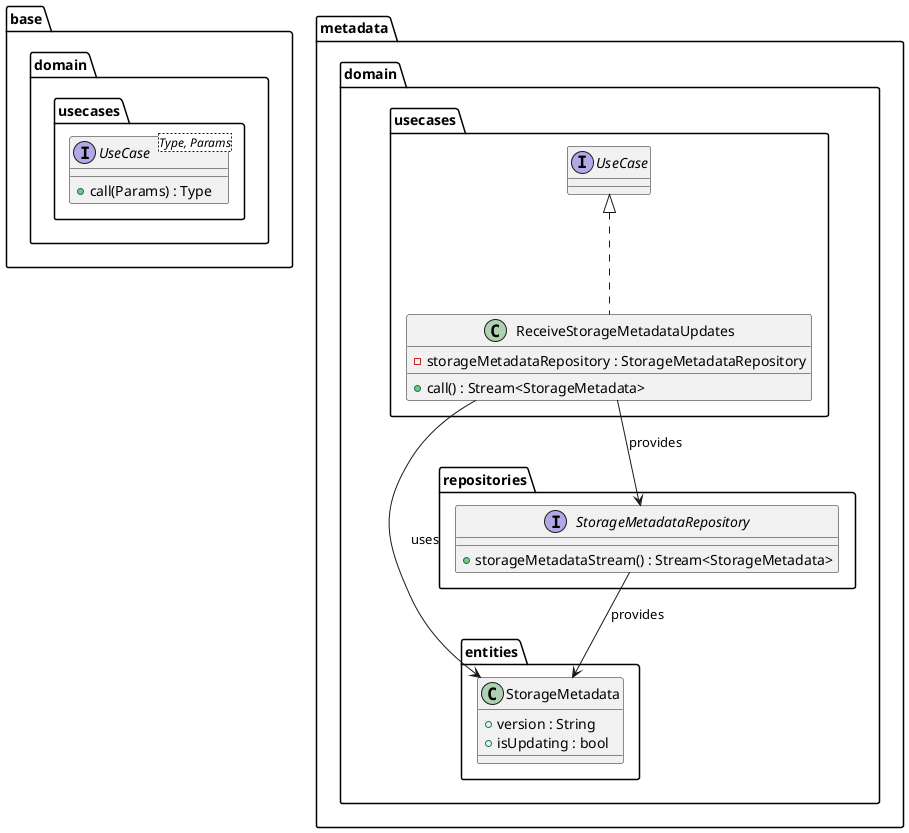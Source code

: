 @startuml metadata_domain_class_diagram

package base.domain.usecases {
    interface UseCase<Type, Params> {
        + call(Params) : Type
    }
}

package metadata.domain {
    package entities {
        class StorageMetadata {
            + version : String
            + isUpdating : bool
        }
    }

    package repositories {
        interface StorageMetadataRepository {
            + storageMetadataStream() : Stream<StorageMetadata>
        }
    }

    package usecases {
        class ReceiveStorageMetadataUpdates implements UseCase {
            - storageMetadataRepository : StorageMetadataRepository
            + call() : Stream<StorageMetadata>
        }
    }

}

ReceiveStorageMetadataUpdates --> StorageMetadataRepository : provides
StorageMetadataRepository --> StorageMetadata : provides
ReceiveStorageMetadataUpdates --> StorageMetadata : uses



@enduml
